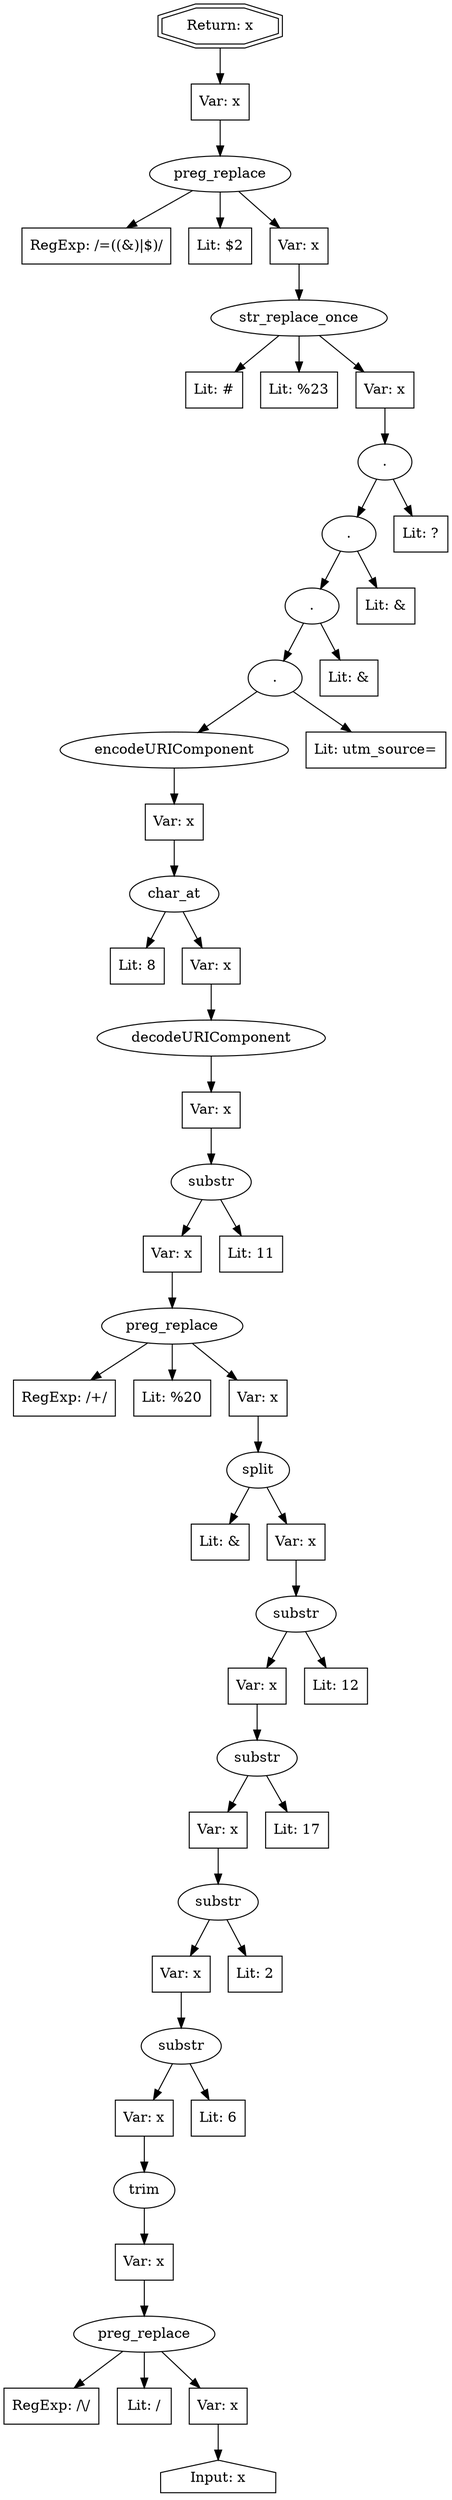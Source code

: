 // Finding: 58e824bd-1ab6-44af-9b21-0a9d16dfa5c1
// Finding.url: https://example10.com/login.html?fetchUrl=true&utm_source=newsletter&utm_campaign=NotificationBars_offer_april_nologin&utm_term=body%22%3E%3C/iframe%3E%3C/style%3E%3C/script%3E%3C/object%3E%3C/embed%3E%3C/textarea%3E%3Cimg%20src=x%20onerror=taintfoxLog(%27221e3be7d932461481d24665f3e60922%27)%3E%3C!--/*&utm_content=all
// Finding.parentloc: https://example10.com/login.html?fetchUrl=true&utm_source=newsletter&utm_campaign=NotificationBars_offer_april_nologin&utm_term=body%22%3E%3C/iframe%3E%3C/style%3E%3C/script%3E%3C/object%3E%3C/embed%3E%3C/textarea%3E%3Cimg%20src=x%20onerror=taintfoxLog(%27221e3be7d932461481d24665f3e60922%27)%3E%3C!--/*&utm_content=all
// Finding.domain: example10.com
// Finding.base_domain: example10.com
// Finding.source: location.href
// Finding.sink: innerHTML
// Sanitizer.score: 2
// Sanitizer.name: urlFormat
// Sanitizer.location: https://webst.example10.com/_js/router.js?9fa8027c1abe861a0528 - urlFormat:1:444651
// Finding.begin: 520
// Finding.end: 521
// Finding.original_uuid: 96816b6c-81ba-4d28-99ac-b3dbdebcd1d3
// Finding.TwentyFiveMillionFlowsId: -367644390
// Finding.script: https://webst.example10.com/_js/vendors.js?9fa8027c1abe861a0528
// Finding.line: 2
// Exploit.uuid: 221e3be7-d932-4614-81d2-4665f3e60922
// Exploit.success: false
// Exploit.status: validated
// Exploit.method: C
// Exploit.type: html
// Exploit.token: attribute
// Exploit.content: action
// Exploit.quote_type: "
// Exploit.tag: form
// Exploit.break_out: body"></iframe></style></script></object></embed></textarea><img src=x onerror=
// Exploit.break_in: ><!--/*
// Exploit.payload: body"></iframe></style></script></object></embed></textarea><img src=x onerror=taintfoxLog(1)><!--/*
// Exploit.begin_taint_url: 132
// Exploit.end_taint_url: 136
// Exploit.replace_begin_url: 132
// Exploit.replace_end_url: 136
// Exploit.replace_begin_param: 582
// Exploit.replace_end_param: 586
// Issues.LargestEncodeAttrStringChain: 0
// Issues.LargestTextFragmentEncodeChainLength: 0
// Issues.HasApproximation: false
// Issues.HasMissingImplementation: false
// Issues.HasInfiniteRegexWithFunctionReplacer: false
// Issues.MergedSplitAndJoins: false
// Issues.HasUrlInRhsOfReplace: false
// Issues.HasUrlInLhsOfReplace: false
// Issues.HasCookieValueInLhsOfreplace: false
// Issues.HasCookieValueInRhsOfreplace: false
// Issues.HasCookieValueInMatchPattern: false
// Issues.HasCookieValueInExecPattern: false
// Issues.RemovedLRConcats: true
// Issues.RemovedReplaceArtifacts: false
// Issues.HasUrlInMatchPattern: false
// Issues.HasUrlInExecPattern: false
// Issues.RemovedNOPreplaces: false
// Issues.Known_sanitizer: false
// DepGraph.hash: 243905489
// DepGraph.sanitizer_hash: -1320224353
// Removed LR concats 
// Removed LR concats 
// Removed LR concats 
digraph cfg {
n0 [shape=house, label="Input: x"];
n1 [shape=ellipse, label="preg_replace"];
n2 [shape=box, label="RegExp: /\\/"];
n3 [shape=box, label="Lit: /"];
n4 [shape=box, label="Var: x"];
n5 [shape=ellipse, label="trim"];
n6 [shape=box, label="Var: x"];
n7 [shape=ellipse, label="substr"];
n8 [shape=box, label="Var: x"];
n9 [shape=box, label="Lit: 6"];
n10 [shape=ellipse, label="substr"];
n11 [shape=box, label="Var: x"];
n12 [shape=box, label="Lit: 2"];
n13 [shape=ellipse, label="substr"];
n14 [shape=box, label="Var: x"];
n15 [shape=box, label="Lit: 17"];
n16 [shape=ellipse, label="substr"];
n17 [shape=box, label="Var: x"];
n18 [shape=box, label="Lit: 12"];
n19 [shape=ellipse, label="split"];
n20 [shape=box, label="Lit: &"];
n21 [shape=box, label="Var: x"];
n22 [shape=ellipse, label="preg_replace"];
n23 [shape=box, label="RegExp: /\+/"];
n24 [shape=box, label="Lit: %20"];
n25 [shape=box, label="Var: x"];
n26 [shape=ellipse, label="substr"];
n27 [shape=box, label="Var: x"];
n28 [shape=box, label="Lit: 11"];
n29 [shape=ellipse, label="decodeURIComponent"];
n30 [shape=box, label="Var: x"];
n31 [shape=ellipse, label="char_at"];
n32 [shape=box, label="Lit: 8"];
n33 [shape=box, label="Var: x"];
n34 [shape=ellipse, label="encodeURIComponent"];
n35 [shape=box, label="Var: x"];
n36 [shape=ellipse, label="."];
n37 [shape=box, label="Lit: utm_source="];
n38 [shape=ellipse, label="."];
n39 [shape=box, label="Lit: &"];
n40 [shape=ellipse, label="."];
n41 [shape=box, label="Lit: &"];
n42 [shape=ellipse, label="."];
n43 [shape=box, label="Lit: ?"];
n44 [shape=ellipse, label="str_replace_once"];
n45 [shape=box, label="Lit: #"];
n46 [shape=box, label="Lit: %23"];
n47 [shape=box, label="Var: x"];
n48 [shape=ellipse, label="preg_replace"];
n49 [shape=box, label="RegExp: /=((&)|$)/"];
n50 [shape=box, label="Lit: $2"];
n51 [shape=box, label="Var: x"];
n52 [shape=box, label="Var: x"];
n53 [shape=doubleoctagon, label="Return: x"];
n4 -> n0;
n1 -> n2;
n1 -> n3;
n1 -> n4;
n6 -> n1;
n5 -> n6;
n8 -> n5;
n7 -> n8;
n7 -> n9;
n11 -> n7;
n10 -> n11;
n10 -> n12;
n14 -> n10;
n13 -> n14;
n13 -> n15;
n17 -> n13;
n16 -> n17;
n16 -> n18;
n21 -> n16;
n19 -> n20;
n19 -> n21;
n25 -> n19;
n22 -> n23;
n22 -> n24;
n22 -> n25;
n27 -> n22;
n26 -> n27;
n26 -> n28;
n30 -> n26;
n29 -> n30;
n33 -> n29;
n31 -> n32;
n31 -> n33;
n35 -> n31;
n34 -> n35;
n36 -> n37;
n36 -> n34;
n38 -> n39;
n38 -> n36;
n40 -> n38;
n40 -> n41;
n42 -> n43;
n42 -> n40;
n47 -> n42;
n44 -> n45;
n44 -> n46;
n44 -> n47;
n51 -> n44;
n48 -> n49;
n48 -> n50;
n48 -> n51;
n52 -> n48;
n53 -> n52;
}